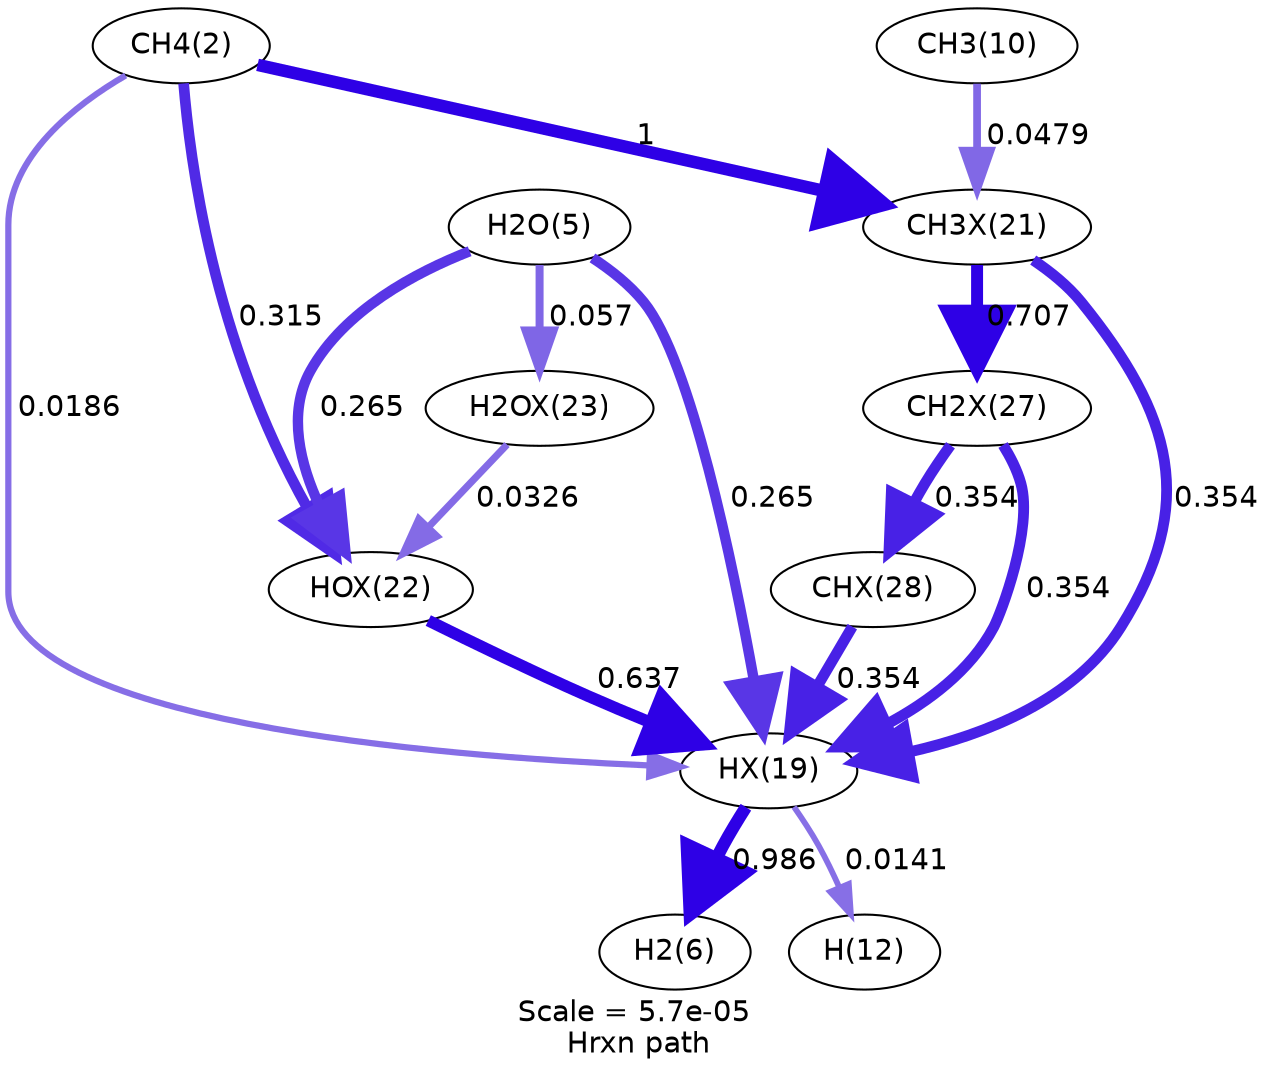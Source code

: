 digraph reaction_paths {
center=1;
s3 -> s23[fontname="Helvetica", style="setlinewidth(2.99)", arrowsize=1.5, color="0.7, 0.519, 0.9"
, label=" 0.0186"];
s3 -> s26[fontname="Helvetica", style="setlinewidth(5.13)", arrowsize=2.56, color="0.7, 0.815, 0.9"
, label=" 0.315"];
s3 -> s25[fontname="Helvetica", style="setlinewidth(6)", arrowsize=3, color="0.7, 1.5, 0.9"
, label=" 1"];
s23 -> s7[fontname="Helvetica", style="setlinewidth(5.99)", arrowsize=2.99, color="0.7, 1.49, 0.9"
, label=" 0.986"];
s23 -> s13[fontname="Helvetica", style="setlinewidth(2.78)", arrowsize=1.39, color="0.7, 0.514, 0.9"
, label=" 0.0141"];
s26 -> s23[fontname="Helvetica", style="setlinewidth(5.66)", arrowsize=2.83, color="0.7, 1.14, 0.9"
, label=" 0.637"];
s6 -> s23[fontname="Helvetica", style="setlinewidth(5)", arrowsize=2.5, color="0.7, 0.765, 0.9"
, label=" 0.265"];
s25 -> s23[fontname="Helvetica", style="setlinewidth(5.21)", arrowsize=2.61, color="0.7, 0.854, 0.9"
, label=" 0.354"];
s31 -> s23[fontname="Helvetica", style="setlinewidth(5.21)", arrowsize=2.61, color="0.7, 0.854, 0.9"
, label=" 0.354"];
s32 -> s23[fontname="Helvetica", style="setlinewidth(5.21)", arrowsize=2.61, color="0.7, 0.854, 0.9"
, label=" 0.354"];
s6 -> s26[fontname="Helvetica", style="setlinewidth(5)", arrowsize=2.5, color="0.7, 0.765, 0.9"
, label=" 0.265"];
s27 -> s26[fontname="Helvetica", style="setlinewidth(3.42)", arrowsize=1.71, color="0.7, 0.533, 0.9"
, label=" 0.0326"];
s6 -> s27[fontname="Helvetica", style="setlinewidth(3.84)", arrowsize=1.92, color="0.7, 0.557, 0.9"
, label=" 0.057"];
s11 -> s25[fontname="Helvetica", style="setlinewidth(3.71)", arrowsize=1.85, color="0.7, 0.548, 0.9"
, label=" 0.0479"];
s25 -> s31[fontname="Helvetica", style="setlinewidth(5.74)", arrowsize=2.87, color="0.7, 1.21, 0.9"
, label=" 0.707"];
s31 -> s32[fontname="Helvetica", style="setlinewidth(5.21)", arrowsize=2.61, color="0.7, 0.854, 0.9"
, label=" 0.354"];
s3 [ fontname="Helvetica", label="CH4(2)"];
s6 [ fontname="Helvetica", label="H2O(5)"];
s7 [ fontname="Helvetica", label="H2(6)"];
s11 [ fontname="Helvetica", label="CH3(10)"];
s13 [ fontname="Helvetica", label="H(12)"];
s23 [ fontname="Helvetica", label="HX(19)"];
s25 [ fontname="Helvetica", label="CH3X(21)"];
s26 [ fontname="Helvetica", label="HOX(22)"];
s27 [ fontname="Helvetica", label="H2OX(23)"];
s31 [ fontname="Helvetica", label="CH2X(27)"];
s32 [ fontname="Helvetica", label="CHX(28)"];
 label = "Scale = 5.7e-05\l Hrxn path";
 fontname = "Helvetica";
}
